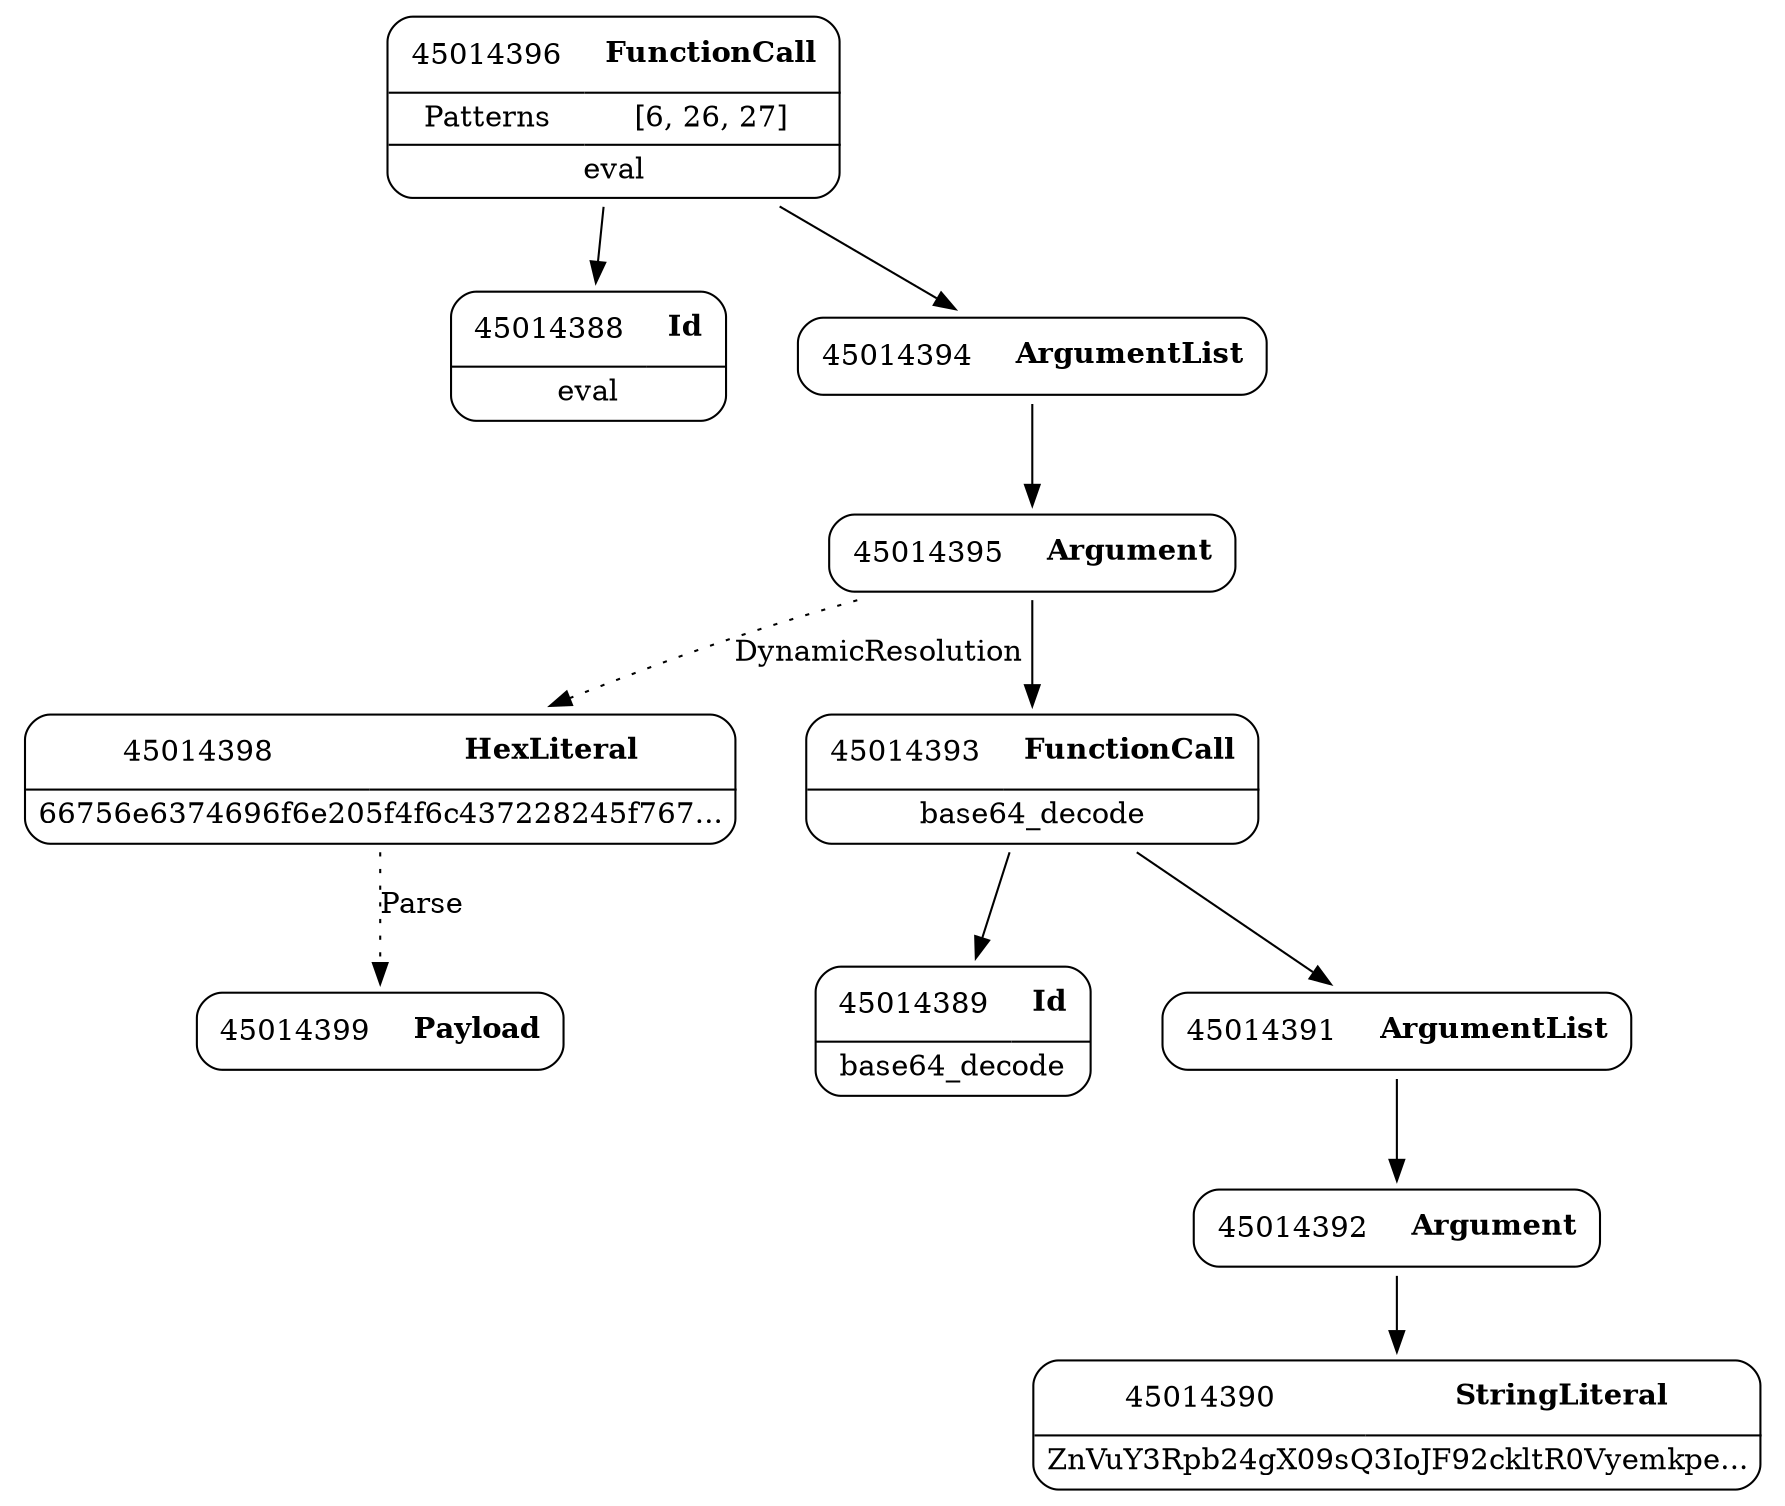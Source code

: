 digraph ast {
node [shape=none];
45014398 [label=<<TABLE border='1' cellspacing='0' cellpadding='10' style='rounded' ><TR><TD border='0'>45014398</TD><TD border='0'><B>HexLiteral</B></TD></TR><HR/><TR><TD border='0' cellpadding='5' colspan='2'>66756e6374696f6e205f4f6c437228245f767...</TD></TR></TABLE>>];
45014398 -> 45014399 [style=dotted,label=Parse];
45014399 [label=<<TABLE border='1' cellspacing='0' cellpadding='10' style='rounded' ><TR><TD border='0'>45014399</TD><TD border='0'><B>Payload</B></TD></TR></TABLE>>];
45014396 [label=<<TABLE border='1' cellspacing='0' cellpadding='10' style='rounded' ><TR><TD border='0'>45014396</TD><TD border='0'><B>FunctionCall</B></TD></TR><HR/><TR><TD border='0' cellpadding='5'>Patterns</TD><TD border='0' cellpadding='5'>[6, 26, 27]</TD></TR><HR/><TR><TD border='0' cellpadding='5' colspan='2'>eval</TD></TR></TABLE>>];
45014396 -> 45014388 [weight=2];
45014396 -> 45014394 [weight=2];
45014394 [label=<<TABLE border='1' cellspacing='0' cellpadding='10' style='rounded' ><TR><TD border='0'>45014394</TD><TD border='0'><B>ArgumentList</B></TD></TR></TABLE>>];
45014394 -> 45014395 [weight=2];
45014395 [label=<<TABLE border='1' cellspacing='0' cellpadding='10' style='rounded' ><TR><TD border='0'>45014395</TD><TD border='0'><B>Argument</B></TD></TR></TABLE>>];
45014395 -> 45014393 [weight=2];
45014395 -> 45014398 [style=dotted,label=DynamicResolution];
45014392 [label=<<TABLE border='1' cellspacing='0' cellpadding='10' style='rounded' ><TR><TD border='0'>45014392</TD><TD border='0'><B>Argument</B></TD></TR></TABLE>>];
45014392 -> 45014390 [weight=2];
45014393 [label=<<TABLE border='1' cellspacing='0' cellpadding='10' style='rounded' ><TR><TD border='0'>45014393</TD><TD border='0'><B>FunctionCall</B></TD></TR><HR/><TR><TD border='0' cellpadding='5' colspan='2'>base64_decode</TD></TR></TABLE>>];
45014393 -> 45014389 [weight=2];
45014393 -> 45014391 [weight=2];
45014390 [label=<<TABLE border='1' cellspacing='0' cellpadding='10' style='rounded' ><TR><TD border='0'>45014390</TD><TD border='0'><B>StringLiteral</B></TD></TR><HR/><TR><TD border='0' cellpadding='5' colspan='2'>ZnVuY3Rpb24gX09sQ3IoJF92ckltR0Vyemkpe...</TD></TR></TABLE>>];
45014391 [label=<<TABLE border='1' cellspacing='0' cellpadding='10' style='rounded' ><TR><TD border='0'>45014391</TD><TD border='0'><B>ArgumentList</B></TD></TR></TABLE>>];
45014391 -> 45014392 [weight=2];
45014388 [label=<<TABLE border='1' cellspacing='0' cellpadding='10' style='rounded' ><TR><TD border='0'>45014388</TD><TD border='0'><B>Id</B></TD></TR><HR/><TR><TD border='0' cellpadding='5' colspan='2'>eval</TD></TR></TABLE>>];
45014389 [label=<<TABLE border='1' cellspacing='0' cellpadding='10' style='rounded' ><TR><TD border='0'>45014389</TD><TD border='0'><B>Id</B></TD></TR><HR/><TR><TD border='0' cellpadding='5' colspan='2'>base64_decode</TD></TR></TABLE>>];
}
